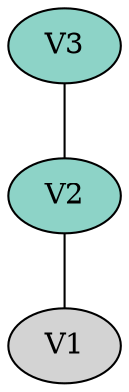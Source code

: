 graph colored {
node [style=filled colorscheme="set312"];
V2--V1;
V3--V2;
V2[fillcolor="1"];
V3[fillcolor="1"];
}
